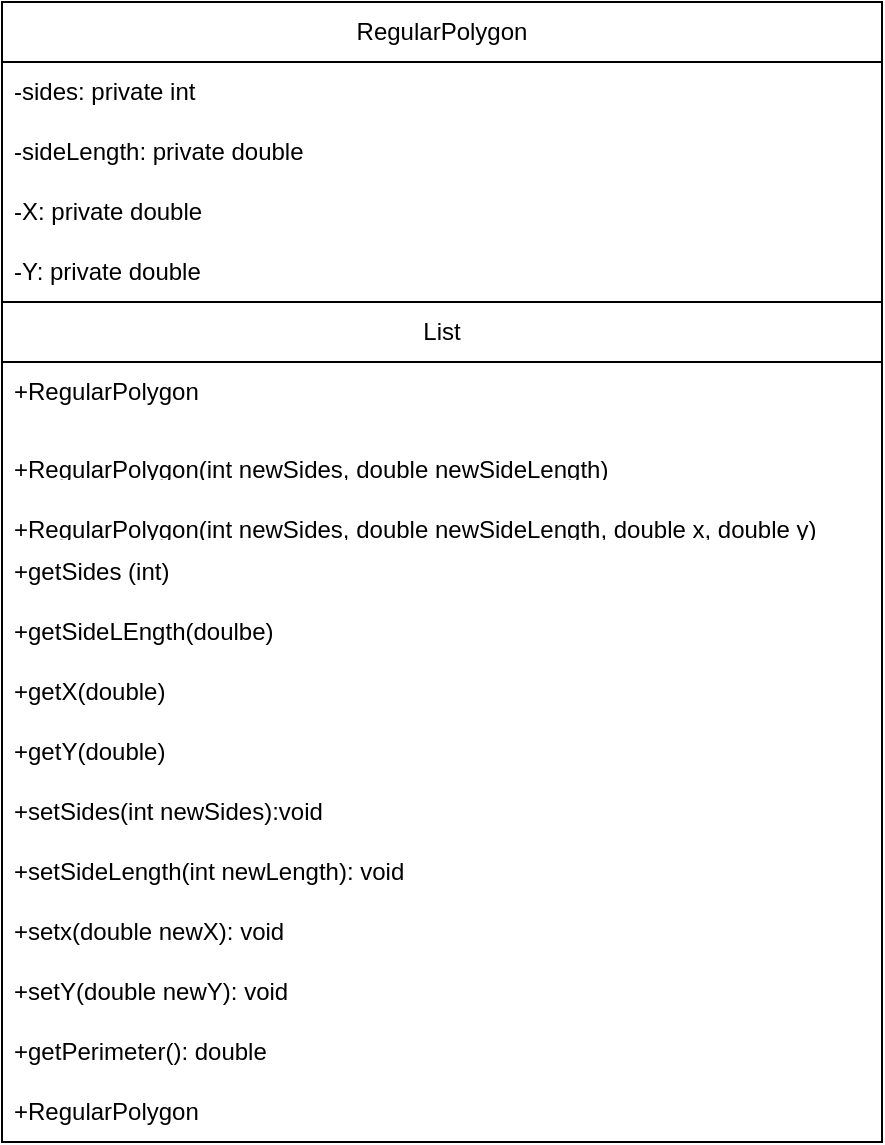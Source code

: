 <mxfile version="24.7.8">
  <diagram name="Page-1" id="-aifD0vS87wmcOVQs_tR">
    <mxGraphModel dx="1098" dy="868" grid="1" gridSize="10" guides="1" tooltips="1" connect="1" arrows="1" fold="1" page="1" pageScale="1" pageWidth="850" pageHeight="1100" math="0" shadow="0">
      <root>
        <mxCell id="0" />
        <mxCell id="1" parent="0" />
        <mxCell id="kjVfnSXXRz8Wj4rATBFp-2" value="RegularPolygon" style="swimlane;fontStyle=0;childLayout=stackLayout;horizontal=1;startSize=30;horizontalStack=0;resizeParent=1;resizeParentMax=0;resizeLast=0;collapsible=1;marginBottom=0;whiteSpace=wrap;html=1;" vertex="1" parent="1">
          <mxGeometry x="110" y="140" width="440" height="150" as="geometry" />
        </mxCell>
        <mxCell id="kjVfnSXXRz8Wj4rATBFp-3" value="-sides: private int" style="text;strokeColor=none;fillColor=none;align=left;verticalAlign=middle;spacingLeft=4;spacingRight=4;overflow=hidden;points=[[0,0.5],[1,0.5]];portConstraint=eastwest;rotatable=0;whiteSpace=wrap;html=1;" vertex="1" parent="kjVfnSXXRz8Wj4rATBFp-2">
          <mxGeometry y="30" width="440" height="30" as="geometry" />
        </mxCell>
        <mxCell id="kjVfnSXXRz8Wj4rATBFp-4" value="-sideLength: private double" style="text;strokeColor=none;fillColor=none;align=left;verticalAlign=middle;spacingLeft=4;spacingRight=4;overflow=hidden;points=[[0,0.5],[1,0.5]];portConstraint=eastwest;rotatable=0;whiteSpace=wrap;html=1;" vertex="1" parent="kjVfnSXXRz8Wj4rATBFp-2">
          <mxGeometry y="60" width="440" height="30" as="geometry" />
        </mxCell>
        <mxCell id="kjVfnSXXRz8Wj4rATBFp-5" value="-X: private double" style="text;strokeColor=none;fillColor=none;align=left;verticalAlign=middle;spacingLeft=4;spacingRight=4;overflow=hidden;points=[[0,0.5],[1,0.5]];portConstraint=eastwest;rotatable=0;whiteSpace=wrap;html=1;" vertex="1" parent="kjVfnSXXRz8Wj4rATBFp-2">
          <mxGeometry y="90" width="440" height="30" as="geometry" />
        </mxCell>
        <mxCell id="kjVfnSXXRz8Wj4rATBFp-7" value="-Y: private double" style="text;strokeColor=none;fillColor=none;align=left;verticalAlign=middle;spacingLeft=4;spacingRight=4;overflow=hidden;points=[[0,0.5],[1,0.5]];portConstraint=eastwest;rotatable=0;whiteSpace=wrap;html=1;" vertex="1" parent="kjVfnSXXRz8Wj4rATBFp-2">
          <mxGeometry y="120" width="440" height="30" as="geometry" />
        </mxCell>
        <mxCell id="kjVfnSXXRz8Wj4rATBFp-8" value="List" style="swimlane;fontStyle=0;childLayout=stackLayout;horizontal=1;startSize=30;horizontalStack=0;resizeParent=1;resizeParentMax=0;resizeLast=0;collapsible=1;marginBottom=0;whiteSpace=wrap;html=1;" vertex="1" parent="1">
          <mxGeometry x="110" y="290" width="440" height="420" as="geometry" />
        </mxCell>
        <mxCell id="kjVfnSXXRz8Wj4rATBFp-10" value="+RegularPolygon" style="text;strokeColor=none;fillColor=none;align=left;verticalAlign=middle;spacingLeft=4;spacingRight=4;overflow=hidden;points=[[0,0.5],[1,0.5]];portConstraint=eastwest;rotatable=0;whiteSpace=wrap;html=1;" vertex="1" parent="kjVfnSXXRz8Wj4rATBFp-8">
          <mxGeometry y="30" width="440" height="30" as="geometry" />
        </mxCell>
        <mxCell id="kjVfnSXXRz8Wj4rATBFp-11" value="&lt;div&gt;&lt;br&gt;&lt;/div&gt;&lt;div&gt;+RegularPolygon(int newSides, double newSideLength)&lt;/div&gt;" style="text;strokeColor=none;fillColor=none;align=left;verticalAlign=middle;spacingLeft=4;spacingRight=4;overflow=hidden;points=[[0,0.5],[1,0.5]];portConstraint=eastwest;rotatable=0;whiteSpace=wrap;html=1;" vertex="1" parent="kjVfnSXXRz8Wj4rATBFp-8">
          <mxGeometry y="60" width="440" height="30" as="geometry" />
        </mxCell>
        <mxCell id="kjVfnSXXRz8Wj4rATBFp-14" value="&lt;div&gt;&lt;br&gt;&lt;/div&gt;&lt;div&gt;+RegularPolygon(int newSides, double newSideLength, double x, double y)&lt;/div&gt;" style="text;strokeColor=none;fillColor=none;align=left;verticalAlign=middle;spacingLeft=4;spacingRight=4;overflow=hidden;points=[[0,0.5],[1,0.5]];portConstraint=eastwest;rotatable=0;whiteSpace=wrap;html=1;" vertex="1" parent="kjVfnSXXRz8Wj4rATBFp-8">
          <mxGeometry y="90" width="440" height="30" as="geometry" />
        </mxCell>
        <mxCell id="kjVfnSXXRz8Wj4rATBFp-16" value="+getSides (int)" style="text;strokeColor=none;fillColor=none;align=left;verticalAlign=middle;spacingLeft=4;spacingRight=4;overflow=hidden;points=[[0,0.5],[1,0.5]];portConstraint=eastwest;rotatable=0;whiteSpace=wrap;html=1;" vertex="1" parent="kjVfnSXXRz8Wj4rATBFp-8">
          <mxGeometry y="120" width="440" height="30" as="geometry" />
        </mxCell>
        <mxCell id="kjVfnSXXRz8Wj4rATBFp-17" value="+getSideLEngth(doulbe)" style="text;strokeColor=none;fillColor=none;align=left;verticalAlign=middle;spacingLeft=4;spacingRight=4;overflow=hidden;points=[[0,0.5],[1,0.5]];portConstraint=eastwest;rotatable=0;whiteSpace=wrap;html=1;" vertex="1" parent="kjVfnSXXRz8Wj4rATBFp-8">
          <mxGeometry y="150" width="440" height="30" as="geometry" />
        </mxCell>
        <mxCell id="kjVfnSXXRz8Wj4rATBFp-18" value="+getX(double)" style="text;strokeColor=none;fillColor=none;align=left;verticalAlign=middle;spacingLeft=4;spacingRight=4;overflow=hidden;points=[[0,0.5],[1,0.5]];portConstraint=eastwest;rotatable=0;whiteSpace=wrap;html=1;" vertex="1" parent="kjVfnSXXRz8Wj4rATBFp-8">
          <mxGeometry y="180" width="440" height="30" as="geometry" />
        </mxCell>
        <mxCell id="kjVfnSXXRz8Wj4rATBFp-19" value="+getY(double)" style="text;strokeColor=none;fillColor=none;align=left;verticalAlign=middle;spacingLeft=4;spacingRight=4;overflow=hidden;points=[[0,0.5],[1,0.5]];portConstraint=eastwest;rotatable=0;whiteSpace=wrap;html=1;" vertex="1" parent="kjVfnSXXRz8Wj4rATBFp-8">
          <mxGeometry y="210" width="440" height="30" as="geometry" />
        </mxCell>
        <mxCell id="kjVfnSXXRz8Wj4rATBFp-20" value="+setSides(int newSides):void" style="text;strokeColor=none;fillColor=none;align=left;verticalAlign=middle;spacingLeft=4;spacingRight=4;overflow=hidden;points=[[0,0.5],[1,0.5]];portConstraint=eastwest;rotatable=0;whiteSpace=wrap;html=1;" vertex="1" parent="kjVfnSXXRz8Wj4rATBFp-8">
          <mxGeometry y="240" width="440" height="30" as="geometry" />
        </mxCell>
        <mxCell id="kjVfnSXXRz8Wj4rATBFp-21" value="+setSideLength(int newLength): void" style="text;strokeColor=none;fillColor=none;align=left;verticalAlign=middle;spacingLeft=4;spacingRight=4;overflow=hidden;points=[[0,0.5],[1,0.5]];portConstraint=eastwest;rotatable=0;whiteSpace=wrap;html=1;" vertex="1" parent="kjVfnSXXRz8Wj4rATBFp-8">
          <mxGeometry y="270" width="440" height="30" as="geometry" />
        </mxCell>
        <mxCell id="kjVfnSXXRz8Wj4rATBFp-22" value="+setx(double newX): void" style="text;strokeColor=none;fillColor=none;align=left;verticalAlign=middle;spacingLeft=4;spacingRight=4;overflow=hidden;points=[[0,0.5],[1,0.5]];portConstraint=eastwest;rotatable=0;whiteSpace=wrap;html=1;" vertex="1" parent="kjVfnSXXRz8Wj4rATBFp-8">
          <mxGeometry y="300" width="440" height="30" as="geometry" />
        </mxCell>
        <mxCell id="kjVfnSXXRz8Wj4rATBFp-23" value="+setY(double newY): void" style="text;strokeColor=none;fillColor=none;align=left;verticalAlign=middle;spacingLeft=4;spacingRight=4;overflow=hidden;points=[[0,0.5],[1,0.5]];portConstraint=eastwest;rotatable=0;whiteSpace=wrap;html=1;" vertex="1" parent="kjVfnSXXRz8Wj4rATBFp-8">
          <mxGeometry y="330" width="440" height="30" as="geometry" />
        </mxCell>
        <mxCell id="kjVfnSXXRz8Wj4rATBFp-25" value="+getPerimeter(): double" style="text;strokeColor=none;fillColor=none;align=left;verticalAlign=middle;spacingLeft=4;spacingRight=4;overflow=hidden;points=[[0,0.5],[1,0.5]];portConstraint=eastwest;rotatable=0;whiteSpace=wrap;html=1;" vertex="1" parent="kjVfnSXXRz8Wj4rATBFp-8">
          <mxGeometry y="360" width="440" height="30" as="geometry" />
        </mxCell>
        <mxCell id="kjVfnSXXRz8Wj4rATBFp-24" value="+RegularPolygon" style="text;strokeColor=none;fillColor=none;align=left;verticalAlign=middle;spacingLeft=4;spacingRight=4;overflow=hidden;points=[[0,0.5],[1,0.5]];portConstraint=eastwest;rotatable=0;whiteSpace=wrap;html=1;" vertex="1" parent="kjVfnSXXRz8Wj4rATBFp-8">
          <mxGeometry y="390" width="440" height="30" as="geometry" />
        </mxCell>
      </root>
    </mxGraphModel>
  </diagram>
</mxfile>
